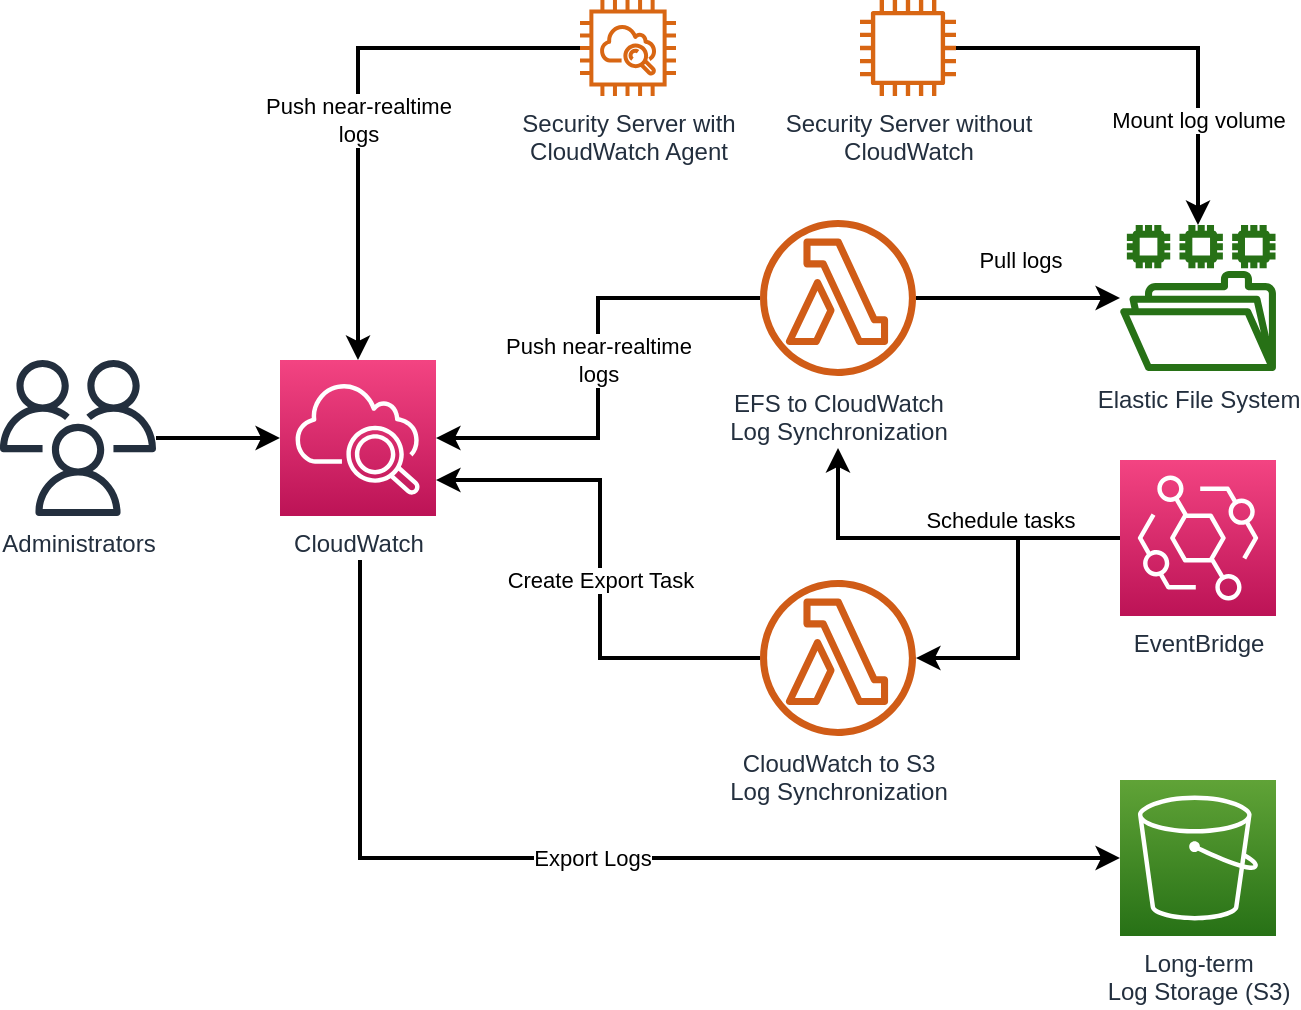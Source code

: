 <mxfile version="14.5.1" type="device"><diagram id="iqEsBp7TJOEPlrMWr1Bz" name="Page-1"><mxGraphModel dx="1086" dy="966" grid="1" gridSize="10" guides="1" tooltips="1" connect="1" arrows="1" fold="1" page="1" pageScale="1" pageWidth="850" pageHeight="1100" math="0" shadow="0"><root><mxCell id="0"/><mxCell id="1" parent="0"/><mxCell id="PSPoYjq6BsiuBDkiSdXy-6" value="Push near-realtime&lt;br&gt;logs" style="edgeStyle=orthogonalEdgeStyle;rounded=0;orthogonalLoop=1;jettySize=auto;html=1;strokeWidth=2;" edge="1" parent="1" source="PSPoYjq6BsiuBDkiSdXy-2" target="PSPoYjq6BsiuBDkiSdXy-5"><mxGeometry x="0.101" relative="1" as="geometry"><mxPoint as="offset"/></mxGeometry></mxCell><mxCell id="PSPoYjq6BsiuBDkiSdXy-2" value="Security Server with&lt;br&gt;CloudWatch Agent" style="outlineConnect=0;fontColor=#232F3E;gradientColor=none;fillColor=#D86613;strokeColor=none;dashed=0;verticalLabelPosition=bottom;verticalAlign=top;align=center;html=1;fontSize=12;fontStyle=0;aspect=fixed;pointerEvents=1;shape=mxgraph.aws4.instance_with_cloudwatch2;" vertex="1" parent="1"><mxGeometry x="330" y="100" width="48" height="48" as="geometry"/></mxCell><mxCell id="PSPoYjq6BsiuBDkiSdXy-9" value="Mount log volume" style="edgeStyle=orthogonalEdgeStyle;rounded=0;orthogonalLoop=1;jettySize=auto;html=1;strokeWidth=2;sourcePerimeterSpacing=0;" edge="1" parent="1" source="PSPoYjq6BsiuBDkiSdXy-3" target="PSPoYjq6BsiuBDkiSdXy-8"><mxGeometry x="0.499" relative="1" as="geometry"><mxPoint as="offset"/></mxGeometry></mxCell><mxCell id="PSPoYjq6BsiuBDkiSdXy-3" value="Security Server without&lt;br&gt;CloudWatch" style="outlineConnect=0;fontColor=#232F3E;gradientColor=none;fillColor=#D86613;strokeColor=none;dashed=0;verticalLabelPosition=bottom;verticalAlign=top;align=center;html=1;fontSize=12;fontStyle=0;aspect=fixed;pointerEvents=1;shape=mxgraph.aws4.instance2;" vertex="1" parent="1"><mxGeometry x="470" y="100" width="48" height="48" as="geometry"/></mxCell><mxCell id="PSPoYjq6BsiuBDkiSdXy-22" style="edgeStyle=orthogonalEdgeStyle;rounded=0;orthogonalLoop=1;jettySize=auto;html=1;sourcePerimeterSpacing=0;targetPerimeterSpacing=0;strokeWidth=2;" edge="1" parent="1" source="PSPoYjq6BsiuBDkiSdXy-4" target="PSPoYjq6BsiuBDkiSdXy-5"><mxGeometry relative="1" as="geometry"/></mxCell><mxCell id="PSPoYjq6BsiuBDkiSdXy-4" value="Administrators" style="outlineConnect=0;fontColor=#232F3E;gradientColor=none;fillColor=#232F3E;strokeColor=none;dashed=0;verticalLabelPosition=bottom;verticalAlign=top;align=center;html=1;fontSize=12;fontStyle=0;aspect=fixed;pointerEvents=1;shape=mxgraph.aws4.users;" vertex="1" parent="1"><mxGeometry x="40" y="280" width="78" height="78" as="geometry"/></mxCell><mxCell id="PSPoYjq6BsiuBDkiSdXy-5" value="CloudWatch" style="points=[[0,0,0],[0.25,0,0],[0.5,0,0],[0.75,0,0],[1,0,0],[0,1,0],[0.25,1,0],[0.5,1,0],[0.75,1,0],[1,1,0],[0,0.25,0],[0,0.5,0],[0,0.75,0],[1,0.25,0],[1,0.5,0],[1,0.75,0]];points=[[0,0,0],[0.25,0,0],[0.5,0,0],[0.75,0,0],[1,0,0],[0,1,0],[0.25,1,0],[0.5,1,0],[0.75,1,0],[1,1,0],[0,0.25,0],[0,0.5,0],[0,0.75,0],[1,0.25,0],[1,0.5,0],[1,0.75,0]];outlineConnect=0;fontColor=#232F3E;gradientColor=#F34482;gradientDirection=north;fillColor=#BC1356;strokeColor=#ffffff;dashed=0;verticalLabelPosition=bottom;verticalAlign=top;align=center;html=1;fontSize=12;fontStyle=0;aspect=fixed;shape=mxgraph.aws4.resourceIcon;resIcon=mxgraph.aws4.cloudwatch_2;" vertex="1" parent="1"><mxGeometry x="180" y="280" width="78" height="78" as="geometry"/></mxCell><mxCell id="PSPoYjq6BsiuBDkiSdXy-8" value="Elastic File System" style="outlineConnect=0;fontColor=#232F3E;gradientColor=none;fillColor=#277116;strokeColor=none;dashed=0;verticalLabelPosition=bottom;verticalAlign=top;align=center;html=1;fontSize=12;fontStyle=0;aspect=fixed;pointerEvents=1;shape=mxgraph.aws4.file_system;" vertex="1" parent="1"><mxGeometry x="600" y="212.5" width="78" height="73" as="geometry"/></mxCell><mxCell id="PSPoYjq6BsiuBDkiSdXy-11" value="Pull logs" style="edgeStyle=orthogonalEdgeStyle;rounded=0;orthogonalLoop=1;jettySize=auto;html=1;sourcePerimeterSpacing=0;strokeWidth=2;" edge="1" parent="1" source="PSPoYjq6BsiuBDkiSdXy-10" target="PSPoYjq6BsiuBDkiSdXy-8"><mxGeometry x="0.018" y="19" relative="1" as="geometry"><mxPoint as="offset"/></mxGeometry></mxCell><mxCell id="PSPoYjq6BsiuBDkiSdXy-12" value="Push near-realtime&lt;br&gt;logs" style="edgeStyle=orthogonalEdgeStyle;rounded=0;orthogonalLoop=1;jettySize=auto;html=1;sourcePerimeterSpacing=0;strokeWidth=2;" edge="1" parent="1" source="PSPoYjq6BsiuBDkiSdXy-10" target="PSPoYjq6BsiuBDkiSdXy-5"><mxGeometry x="-0.035" relative="1" as="geometry"><mxPoint as="offset"/></mxGeometry></mxCell><mxCell id="PSPoYjq6BsiuBDkiSdXy-10" value="EFS to CloudWatch&lt;br&gt;Log Synchronization" style="outlineConnect=0;fontColor=#232F3E;gradientColor=none;fillColor=#D05C17;strokeColor=none;dashed=0;verticalLabelPosition=bottom;verticalAlign=top;align=center;html=1;fontSize=12;fontStyle=0;aspect=fixed;pointerEvents=1;shape=mxgraph.aws4.lambda_function;" vertex="1" parent="1"><mxGeometry x="420" y="210" width="78" height="78" as="geometry"/></mxCell><mxCell id="PSPoYjq6BsiuBDkiSdXy-15" value="Create Export Task" style="edgeStyle=orthogonalEdgeStyle;rounded=0;orthogonalLoop=1;jettySize=auto;html=1;sourcePerimeterSpacing=0;strokeWidth=2;targetPerimeterSpacing=0;" edge="1" parent="1" source="PSPoYjq6BsiuBDkiSdXy-13" target="PSPoYjq6BsiuBDkiSdXy-5"><mxGeometry x="-0.052" relative="1" as="geometry"><Array as="points"><mxPoint x="340" y="429"/><mxPoint x="340" y="340"/></Array><mxPoint as="offset"/></mxGeometry></mxCell><mxCell id="PSPoYjq6BsiuBDkiSdXy-16" value="Export Logs" style="edgeStyle=orthogonalEdgeStyle;rounded=0;orthogonalLoop=1;jettySize=auto;html=1;entryX=0;entryY=0.5;entryDx=0;entryDy=0;entryPerimeter=0;sourcePerimeterSpacing=22;targetPerimeterSpacing=0;strokeWidth=2;" edge="1" parent="1" source="PSPoYjq6BsiuBDkiSdXy-5" target="PSPoYjq6BsiuBDkiSdXy-14"><mxGeometry relative="1" as="geometry"><Array as="points"><mxPoint x="220" y="529"/></Array></mxGeometry></mxCell><mxCell id="PSPoYjq6BsiuBDkiSdXy-13" value="CloudWatch to S3&lt;br&gt;Log Synchronization" style="outlineConnect=0;fontColor=#232F3E;gradientColor=none;fillColor=#D05C17;strokeColor=none;dashed=0;verticalLabelPosition=bottom;verticalAlign=top;align=center;html=1;fontSize=12;fontStyle=0;aspect=fixed;pointerEvents=1;shape=mxgraph.aws4.lambda_function;" vertex="1" parent="1"><mxGeometry x="420" y="390" width="78" height="78" as="geometry"/></mxCell><mxCell id="PSPoYjq6BsiuBDkiSdXy-14" value="Long-term&lt;br&gt;Log Storage (S3)" style="points=[[0,0,0],[0.25,0,0],[0.5,0,0],[0.75,0,0],[1,0,0],[0,1,0],[0.25,1,0],[0.5,1,0],[0.75,1,0],[1,1,0],[0,0.25,0],[0,0.5,0],[0,0.75,0],[1,0.25,0],[1,0.5,0],[1,0.75,0]];outlineConnect=0;fontColor=#232F3E;gradientColor=#60A337;gradientDirection=north;fillColor=#277116;strokeColor=#ffffff;dashed=0;verticalLabelPosition=bottom;verticalAlign=top;align=center;html=1;fontSize=12;fontStyle=0;aspect=fixed;shape=mxgraph.aws4.resourceIcon;resIcon=mxgraph.aws4.s3;" vertex="1" parent="1"><mxGeometry x="600" y="490" width="78" height="78" as="geometry"/></mxCell><mxCell id="PSPoYjq6BsiuBDkiSdXy-20" style="edgeStyle=orthogonalEdgeStyle;rounded=0;orthogonalLoop=1;jettySize=auto;html=1;sourcePerimeterSpacing=0;targetPerimeterSpacing=0;strokeWidth=2;" edge="1" parent="1" source="PSPoYjq6BsiuBDkiSdXy-18" target="PSPoYjq6BsiuBDkiSdXy-13"><mxGeometry relative="1" as="geometry"/></mxCell><mxCell id="PSPoYjq6BsiuBDkiSdXy-21" value="Schedule tasks" style="edgeStyle=orthogonalEdgeStyle;rounded=0;orthogonalLoop=1;jettySize=auto;html=1;sourcePerimeterSpacing=0;targetPerimeterSpacing=36;strokeWidth=2;" edge="1" parent="1" source="PSPoYjq6BsiuBDkiSdXy-18" target="PSPoYjq6BsiuBDkiSdXy-10"><mxGeometry x="-0.355" y="-9" relative="1" as="geometry"><mxPoint as="offset"/></mxGeometry></mxCell><mxCell id="PSPoYjq6BsiuBDkiSdXy-18" value="EventBridge" style="points=[[0,0,0],[0.25,0,0],[0.5,0,0],[0.75,0,0],[1,0,0],[0,1,0],[0.25,1,0],[0.5,1,0],[0.75,1,0],[1,1,0],[0,0.25,0],[0,0.5,0],[0,0.75,0],[1,0.25,0],[1,0.5,0],[1,0.75,0]];outlineConnect=0;fontColor=#232F3E;gradientColor=#F34482;gradientDirection=north;fillColor=#BC1356;strokeColor=#ffffff;dashed=0;verticalLabelPosition=bottom;verticalAlign=top;align=center;html=1;fontSize=12;fontStyle=0;aspect=fixed;shape=mxgraph.aws4.resourceIcon;resIcon=mxgraph.aws4.eventbridge;" vertex="1" parent="1"><mxGeometry x="600" y="330" width="78" height="78" as="geometry"/></mxCell></root></mxGraphModel></diagram></mxfile>